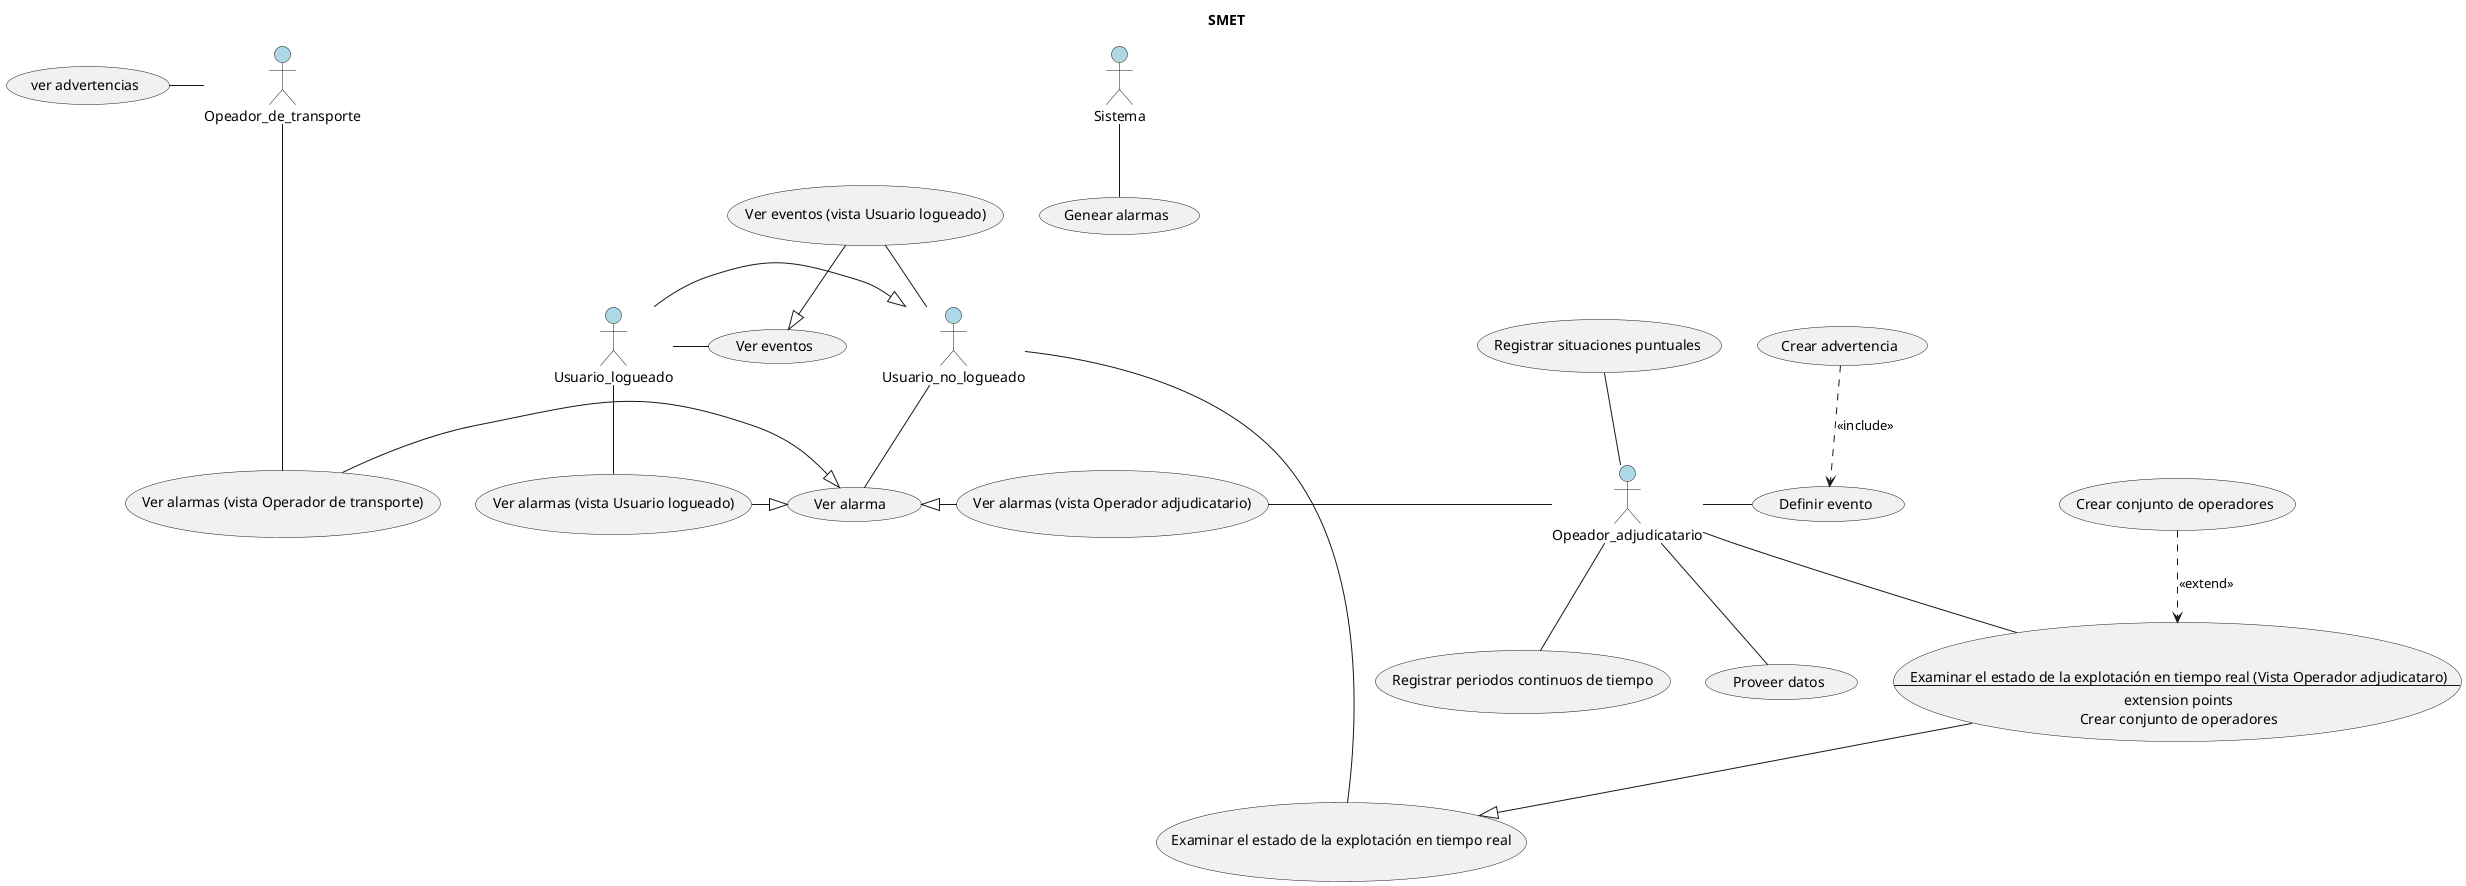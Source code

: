 @startuml SMET
title SMET

actor Usuario_no_logueado  #LightBlue
actor Usuario_logueado #LightBlue
actor Sistema #LightBlue
actor Opeador_de_transporte #LightBlue
actor Opeador_adjudicatario #LightBlue

/'Casos de uso'/
"Genear alarmas" as (DA)
"Ver eventos" as (VE)
"Ver eventos (vista Usuario logueado)" as (VEVUL)
"Ver alarmas (vista Usuario logueado)" as (VAUL)
"Ver alarmas (vista Operador de transporte)" as (VAOP)
"Ver alarmas (vista Operador adjudicatario)" as (VAOA)
"Ver alarma " as (VA)
"ver advertencias" as (VADV)
"Crear conjunto de operadores" as (CCO)
"Registrar situaciones puntuales" as (RSP)
"Registrar periodos continuos de tiempo" as (RPCT)
"Proveer datos" as (PD)
"Definir evento" as (DE)
"Crear advertencia" as (CA)
"Examinar el estado de la explotación en tiempo real" as (EEE)
usecase AEETR as "Examinar el estado de la explotación en tiempo real (Vista Operador adjudicataro)
--
extension points
Crear conjunto de operadores"

/'Herencias actores'/
Usuario_logueado -|> Usuario_no_logueado

/'Relaciones casos de uso'/
Sistema -- (DA)
Usuario_logueado - (VE)
Usuario_logueado -- (VAUL)
Opeador_de_transporte --down-- (VAOP)
Opeador_de_transporte -left- (VADV)
Usuario_no_logueado -down- (VA)
(VAOA) -left-|> (VA)
(VAOP) -|> (VA)
(VAUL) -|> (VA)
Usuario_no_logueado -down- (EEE)
Usuario_no_logueado -up- (VEVUL)
(VEVUL) -right-|> (VE)
Opeador_adjudicatario -- (AEETR)
(CCO) .-> (AEETR) : <<extend>>
(AEETR) -down-|> (EEE)
Opeador_adjudicatario -up- (RSP)
Opeador_adjudicatario -down- (RPCT)
Opeador_adjudicatario -left- (VAOA)
Opeador_adjudicatario -- (PD)
Opeador_adjudicatario -right- (DE)
(CA) .-> (DE) : <<include>>





